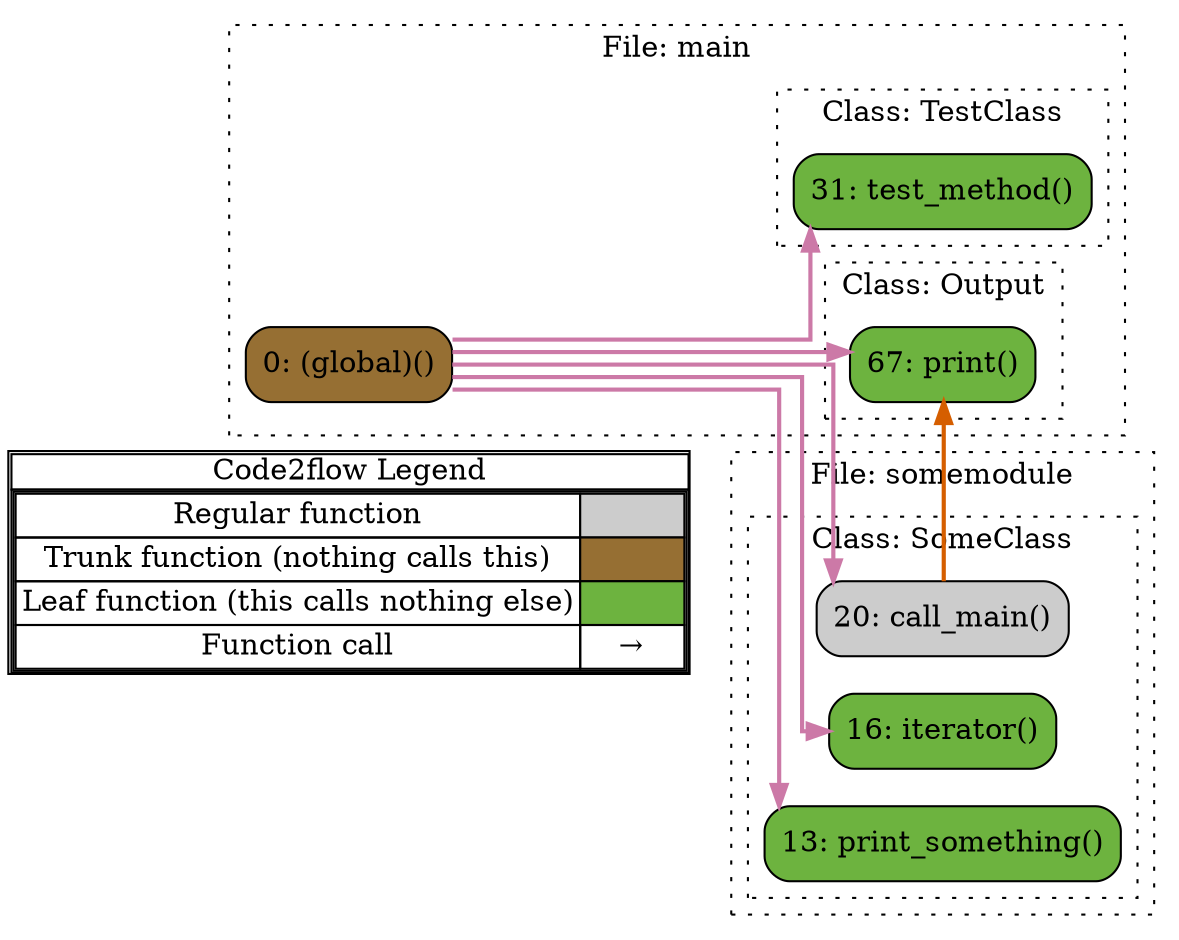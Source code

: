 digraph G {
concentrate=true;
splines="ortho";
rankdir="LR";
subgraph legend{
    rank = min;
    label = "legend";
    Legend [shape=none, margin=0, label = <
        <table cellspacing="0" cellpadding="0" border="1"><tr><td>Code2flow Legend</td></tr><tr><td>
        <table cellspacing="0">
        <tr><td>Regular function</td><td width="50px" bgcolor='#cccccc'></td></tr>
        <tr><td>Trunk function (nothing calls this)</td><td bgcolor='#966F33'></td></tr>
        <tr><td>Leaf function (this calls nothing else)</td><td bgcolor='#6db33f'></td></tr>
        <tr><td>Function call</td><td><font color='black'>&#8594;</font></td></tr>
        </table></td></tr></table>
        >];
}node_1ec98a97 [label="0: (global)()" name="main::(global)" shape="rect" style="rounded,filled" fillcolor="#966F33" ];
node_bf908d81 [label="67: print()" name="main::Output.print" shape="rect" style="rounded,filled" fillcolor="#6db33f" ];
node_caf04046 [label="31: test_method()" name="main::TestClass.test_method" shape="rect" style="rounded,filled" fillcolor="#6db33f" ];
node_4fe0c706 [label="20: call_main()" name="somemodule::SomeClass.call_main" shape="rect" style="rounded,filled" fillcolor="#cccccc" ];
node_96a7d47e [label="16: iterator()" name="somemodule::SomeClass.iterator" shape="rect" style="rounded,filled" fillcolor="#6db33f" ];
node_19bc0d27 [label="13: print_something()" name="somemodule::SomeClass.print_something" shape="rect" style="rounded,filled" fillcolor="#6db33f" ];
node_1ec98a97 -> node_bf908d81 [color="#CC79A7" penwidth="2"];
node_1ec98a97 -> node_bf908d81 [color="#CC79A7" penwidth="2"];
node_1ec98a97 -> node_bf908d81 [color="#CC79A7" penwidth="2"];
node_1ec98a97 -> node_bf908d81 [color="#CC79A7" penwidth="2"];
node_1ec98a97 -> node_bf908d81 [color="#CC79A7" penwidth="2"];
node_1ec98a97 -> node_caf04046 [color="#CC79A7" penwidth="2"];
node_1ec98a97 -> node_4fe0c706 [color="#CC79A7" penwidth="2"];
node_1ec98a97 -> node_96a7d47e [color="#CC79A7" penwidth="2"];
node_1ec98a97 -> node_19bc0d27 [color="#CC79A7" penwidth="2"];
node_4fe0c706 -> node_bf908d81 [color="#D55E00" penwidth="2"];
subgraph cluster_37a090b7 {
    node_1ec98a97;
    label="File: main";
    name="main";
    style="filled";
    graph[style=dotted];
    subgraph cluster_2c9662b1 {
        node_caf04046;
        label="Class: TestClass";
        name="TestClass";
        style="filled";
        graph[style=dotted];
    };
    subgraph cluster_7880a50d {
        node_bf908d81;
        label="Class: Output";
        name="Output";
        style="filled";
        graph[style=dotted];
    };
};
subgraph cluster_c654f900 {
    label="File: somemodule";
    name="somemodule";
    style="filled";
    graph[style=dotted];
    subgraph cluster_0272793c {
        node_19bc0d27 node_96a7d47e node_4fe0c706;
        label="Class: SomeClass";
        name="SomeClass";
        style="filled";
        graph[style=dotted];
    };
};
}
